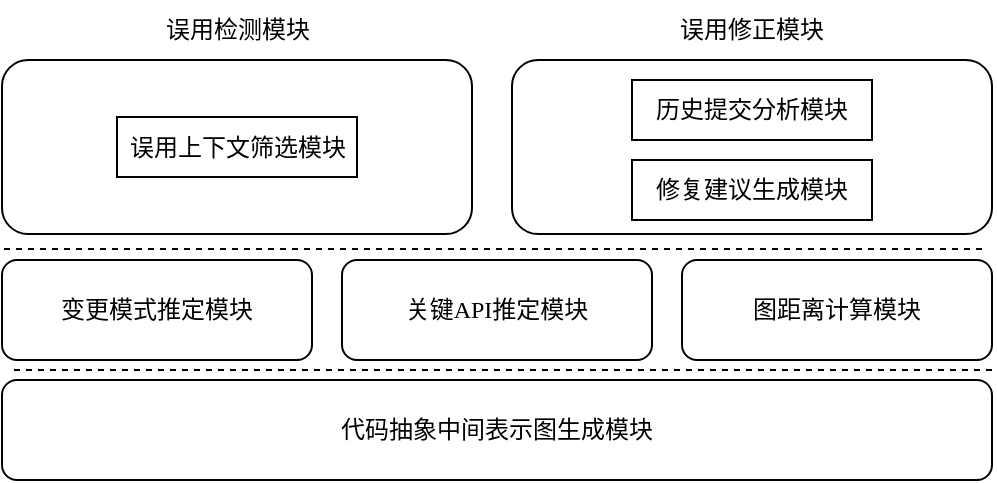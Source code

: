 <mxfile version="24.3.1" type="github">
  <diagram name="第 1 页" id="8a-9v8xuM8Dy89i8Rbkq">
    <mxGraphModel dx="717" dy="393" grid="1" gridSize="10" guides="1" tooltips="1" connect="1" arrows="1" fold="1" page="1" pageScale="1" pageWidth="827" pageHeight="1169" math="0" shadow="0">
      <root>
        <mxCell id="0" />
        <mxCell id="1" parent="0" />
        <mxCell id="Y7iztjV5FLh4-UJOSg3i-16" value="" style="rounded=1;whiteSpace=wrap;html=1;fontFamily=宋体-简;" parent="1" vertex="1">
          <mxGeometry x="370" y="330" width="240" height="87" as="geometry" />
        </mxCell>
        <mxCell id="Y7iztjV5FLh4-UJOSg3i-15" value="" style="rounded=1;whiteSpace=wrap;html=1;fontFamily=宋体-简;" parent="1" vertex="1">
          <mxGeometry x="115" y="330" width="235" height="87" as="geometry" />
        </mxCell>
        <mxCell id="Y7iztjV5FLh4-UJOSg3i-8" value="历史提交分析模块" style="rounded=0;whiteSpace=wrap;html=1;fontFamily=宋体-简;" parent="1" vertex="1">
          <mxGeometry x="430" y="340" width="120" height="30" as="geometry" />
        </mxCell>
        <mxCell id="Y7iztjV5FLh4-UJOSg3i-11" value="修复建议生成模块" style="rounded=0;whiteSpace=wrap;html=1;fontFamily=宋体-简;" parent="1" vertex="1">
          <mxGeometry x="430" y="380" width="120" height="30" as="geometry" />
        </mxCell>
        <mxCell id="Y7iztjV5FLh4-UJOSg3i-14" value="误用上下文筛选模块" style="rounded=0;whiteSpace=wrap;html=1;fontFamily=宋体-简;" parent="1" vertex="1">
          <mxGeometry x="172.5" y="358.5" width="120" height="30" as="geometry" />
        </mxCell>
        <mxCell id="Y7iztjV5FLh4-UJOSg3i-18" value="误用检测模块" style="text;html=1;align=center;verticalAlign=middle;whiteSpace=wrap;rounded=0;fontFamily=宋体-简;" parent="1" vertex="1">
          <mxGeometry x="192.5" y="300" width="80" height="30" as="geometry" />
        </mxCell>
        <mxCell id="Y7iztjV5FLh4-UJOSg3i-19" value="误用修正模块" style="text;html=1;align=center;verticalAlign=middle;whiteSpace=wrap;rounded=0;fontFamily=宋体-简;" parent="1" vertex="1">
          <mxGeometry x="450" y="300" width="80" height="30" as="geometry" />
        </mxCell>
        <mxCell id="IPG4iHUT1SF-epVdFXEr-2" value="代码抽象中间表示图生成模块" style="rounded=1;whiteSpace=wrap;html=1;fontFamily=宋体-简;" vertex="1" parent="1">
          <mxGeometry x="115" y="490" width="495" height="50" as="geometry" />
        </mxCell>
        <mxCell id="IPG4iHUT1SF-epVdFXEr-6" value="变更模式推定模块" style="rounded=1;whiteSpace=wrap;html=1;fontFamily=宋体-简;" vertex="1" parent="1">
          <mxGeometry x="115" y="430" width="155" height="50" as="geometry" />
        </mxCell>
        <mxCell id="IPG4iHUT1SF-epVdFXEr-7" value="关键API推定模块" style="rounded=1;whiteSpace=wrap;html=1;fontFamily=宋体-简;" vertex="1" parent="1">
          <mxGeometry x="285" y="430" width="155" height="50" as="geometry" />
        </mxCell>
        <mxCell id="IPG4iHUT1SF-epVdFXEr-8" value="图距离计算模块" style="rounded=1;whiteSpace=wrap;html=1;fontFamily=宋体-简;" vertex="1" parent="1">
          <mxGeometry x="455" y="430" width="155" height="50" as="geometry" />
        </mxCell>
        <mxCell id="IPG4iHUT1SF-epVdFXEr-9" value="" style="endArrow=none;dashed=1;html=1;rounded=0;fontFamily=宋体-简;" edge="1" parent="1">
          <mxGeometry width="50" height="50" relative="1" as="geometry">
            <mxPoint x="605" y="424.5" as="sourcePoint" />
            <mxPoint x="115" y="424.5" as="targetPoint" />
          </mxGeometry>
        </mxCell>
        <mxCell id="IPG4iHUT1SF-epVdFXEr-10" value="" style="endArrow=none;dashed=1;html=1;rounded=0;fontFamily=宋体-简;" edge="1" parent="1">
          <mxGeometry width="50" height="50" relative="1" as="geometry">
            <mxPoint x="610" y="485" as="sourcePoint" />
            <mxPoint x="120" y="485" as="targetPoint" />
          </mxGeometry>
        </mxCell>
      </root>
    </mxGraphModel>
  </diagram>
</mxfile>
